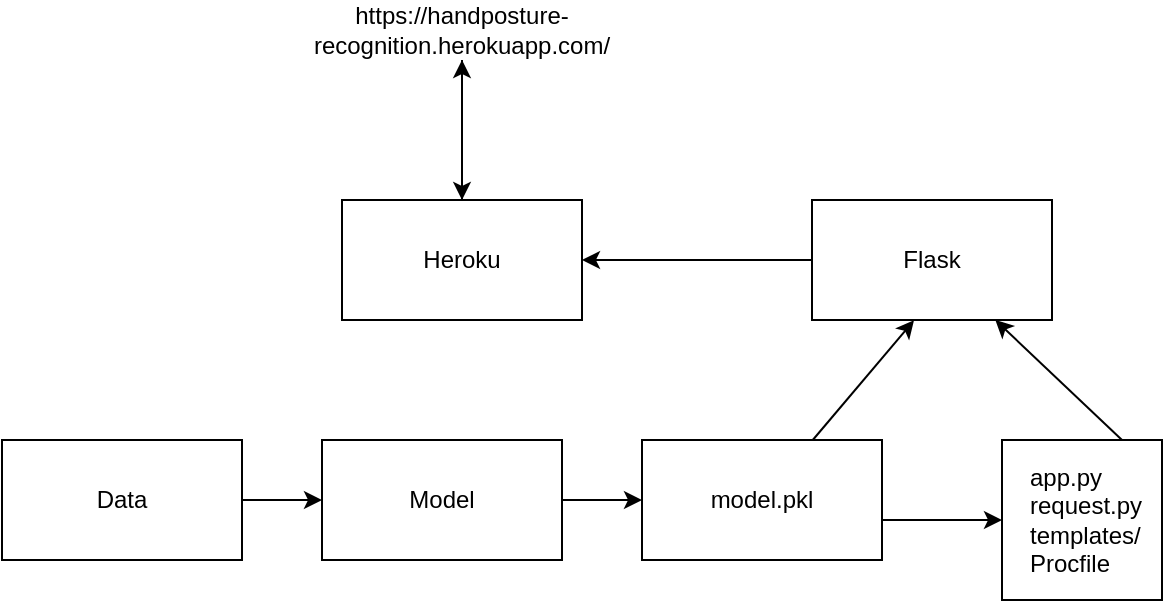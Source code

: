<mxfile version="20.4.0" type="device"><diagram id="64fnRreLKU3_gexivO5j" name="Page-1"><mxGraphModel dx="695" dy="1068" grid="1" gridSize="10" guides="1" tooltips="1" connect="1" arrows="1" fold="1" page="1" pageScale="1" pageWidth="850" pageHeight="1100" math="0" shadow="0"><root><mxCell id="0"/><mxCell id="1" parent="0"/><mxCell id="Uiy4DSpWDGWjPj8nT7Zp-1" value="Data" style="rounded=0;whiteSpace=wrap;html=1;" vertex="1" parent="1"><mxGeometry x="20" y="290" width="120" height="60" as="geometry"/></mxCell><mxCell id="Uiy4DSpWDGWjPj8nT7Zp-2" value="Model" style="rounded=0;whiteSpace=wrap;html=1;" vertex="1" parent="1"><mxGeometry x="180" y="290" width="120" height="60" as="geometry"/></mxCell><mxCell id="Uiy4DSpWDGWjPj8nT7Zp-3" value="Flask" style="rounded=0;whiteSpace=wrap;html=1;" vertex="1" parent="1"><mxGeometry x="425" y="170" width="120" height="60" as="geometry"/></mxCell><mxCell id="Uiy4DSpWDGWjPj8nT7Zp-4" value="model.pkl" style="rounded=0;whiteSpace=wrap;html=1;" vertex="1" parent="1"><mxGeometry x="340" y="290" width="120" height="60" as="geometry"/></mxCell><mxCell id="Uiy4DSpWDGWjPj8nT7Zp-5" value="app.py&lt;br&gt;request.py&lt;br&gt;templates/&lt;br&gt;Procfile" style="whiteSpace=wrap;html=1;aspect=fixed;align=left;spacingLeft=12;" vertex="1" parent="1"><mxGeometry x="520" y="290" width="80" height="80" as="geometry"/></mxCell><mxCell id="Uiy4DSpWDGWjPj8nT7Zp-6" value="" style="endArrow=classic;html=1;rounded=0;exitX=1;exitY=0.5;exitDx=0;exitDy=0;" edge="1" parent="1" source="Uiy4DSpWDGWjPj8nT7Zp-1" target="Uiy4DSpWDGWjPj8nT7Zp-2"><mxGeometry width="50" height="50" relative="1" as="geometry"><mxPoint x="320" y="250" as="sourcePoint"/><mxPoint x="370" y="200" as="targetPoint"/></mxGeometry></mxCell><mxCell id="Uiy4DSpWDGWjPj8nT7Zp-7" value="" style="endArrow=classic;html=1;rounded=0;" edge="1" parent="1" source="Uiy4DSpWDGWjPj8nT7Zp-13"><mxGeometry width="50" height="50" relative="1" as="geometry"><mxPoint x="320" y="250" as="sourcePoint"/><mxPoint x="250" y="100" as="targetPoint"/></mxGeometry></mxCell><mxCell id="Uiy4DSpWDGWjPj8nT7Zp-8" value="" style="endArrow=classic;html=1;rounded=0;" edge="1" parent="1" source="Uiy4DSpWDGWjPj8nT7Zp-3" target="Uiy4DSpWDGWjPj8nT7Zp-13"><mxGeometry width="50" height="50" relative="1" as="geometry"><mxPoint x="320" y="250" as="sourcePoint"/><mxPoint x="370" y="200" as="targetPoint"/></mxGeometry></mxCell><mxCell id="Uiy4DSpWDGWjPj8nT7Zp-9" value="" style="endArrow=classic;html=1;rounded=0;entryX=0.425;entryY=1.003;entryDx=0;entryDy=0;entryPerimeter=0;" edge="1" parent="1" source="Uiy4DSpWDGWjPj8nT7Zp-4" target="Uiy4DSpWDGWjPj8nT7Zp-3"><mxGeometry width="50" height="50" relative="1" as="geometry"><mxPoint x="340" y="250" as="sourcePoint"/><mxPoint x="390" y="200" as="targetPoint"/></mxGeometry></mxCell><mxCell id="Uiy4DSpWDGWjPj8nT7Zp-10" value="" style="endArrow=classic;html=1;rounded=0;exitX=0.75;exitY=0;exitDx=0;exitDy=0;" edge="1" parent="1" source="Uiy4DSpWDGWjPj8nT7Zp-5" target="Uiy4DSpWDGWjPj8nT7Zp-3"><mxGeometry width="50" height="50" relative="1" as="geometry"><mxPoint x="320" y="250" as="sourcePoint"/><mxPoint x="370" y="200" as="targetPoint"/></mxGeometry></mxCell><mxCell id="Uiy4DSpWDGWjPj8nT7Zp-11" value="" style="endArrow=classic;html=1;rounded=0;" edge="1" parent="1" target="Uiy4DSpWDGWjPj8nT7Zp-5"><mxGeometry width="50" height="50" relative="1" as="geometry"><mxPoint x="460" y="330" as="sourcePoint"/><mxPoint x="370" y="200" as="targetPoint"/></mxGeometry></mxCell><mxCell id="Uiy4DSpWDGWjPj8nT7Zp-12" value="" style="endArrow=classic;html=1;rounded=0;entryX=0;entryY=0.5;entryDx=0;entryDy=0;exitX=1;exitY=0.5;exitDx=0;exitDy=0;" edge="1" parent="1" source="Uiy4DSpWDGWjPj8nT7Zp-2" target="Uiy4DSpWDGWjPj8nT7Zp-4"><mxGeometry width="50" height="50" relative="1" as="geometry"><mxPoint x="320" y="250" as="sourcePoint"/><mxPoint x="370" y="200" as="targetPoint"/></mxGeometry></mxCell><mxCell id="Uiy4DSpWDGWjPj8nT7Zp-13" value="Heroku" style="rounded=0;whiteSpace=wrap;html=1;" vertex="1" parent="1"><mxGeometry x="190" y="170" width="120" height="60" as="geometry"/></mxCell><mxCell id="Uiy4DSpWDGWjPj8nT7Zp-15" value="" style="edgeStyle=orthogonalEdgeStyle;rounded=0;orthogonalLoop=1;jettySize=auto;html=1;" edge="1" parent="1" source="Uiy4DSpWDGWjPj8nT7Zp-14" target="Uiy4DSpWDGWjPj8nT7Zp-13"><mxGeometry relative="1" as="geometry"/></mxCell><mxCell id="Uiy4DSpWDGWjPj8nT7Zp-14" value="https://handposture-recognition.herokuapp.com/" style="text;html=1;strokeColor=none;fillColor=none;align=center;verticalAlign=middle;whiteSpace=wrap;rounded=0;" vertex="1" parent="1"><mxGeometry x="220" y="70" width="60" height="30" as="geometry"/></mxCell></root></mxGraphModel></diagram></mxfile>